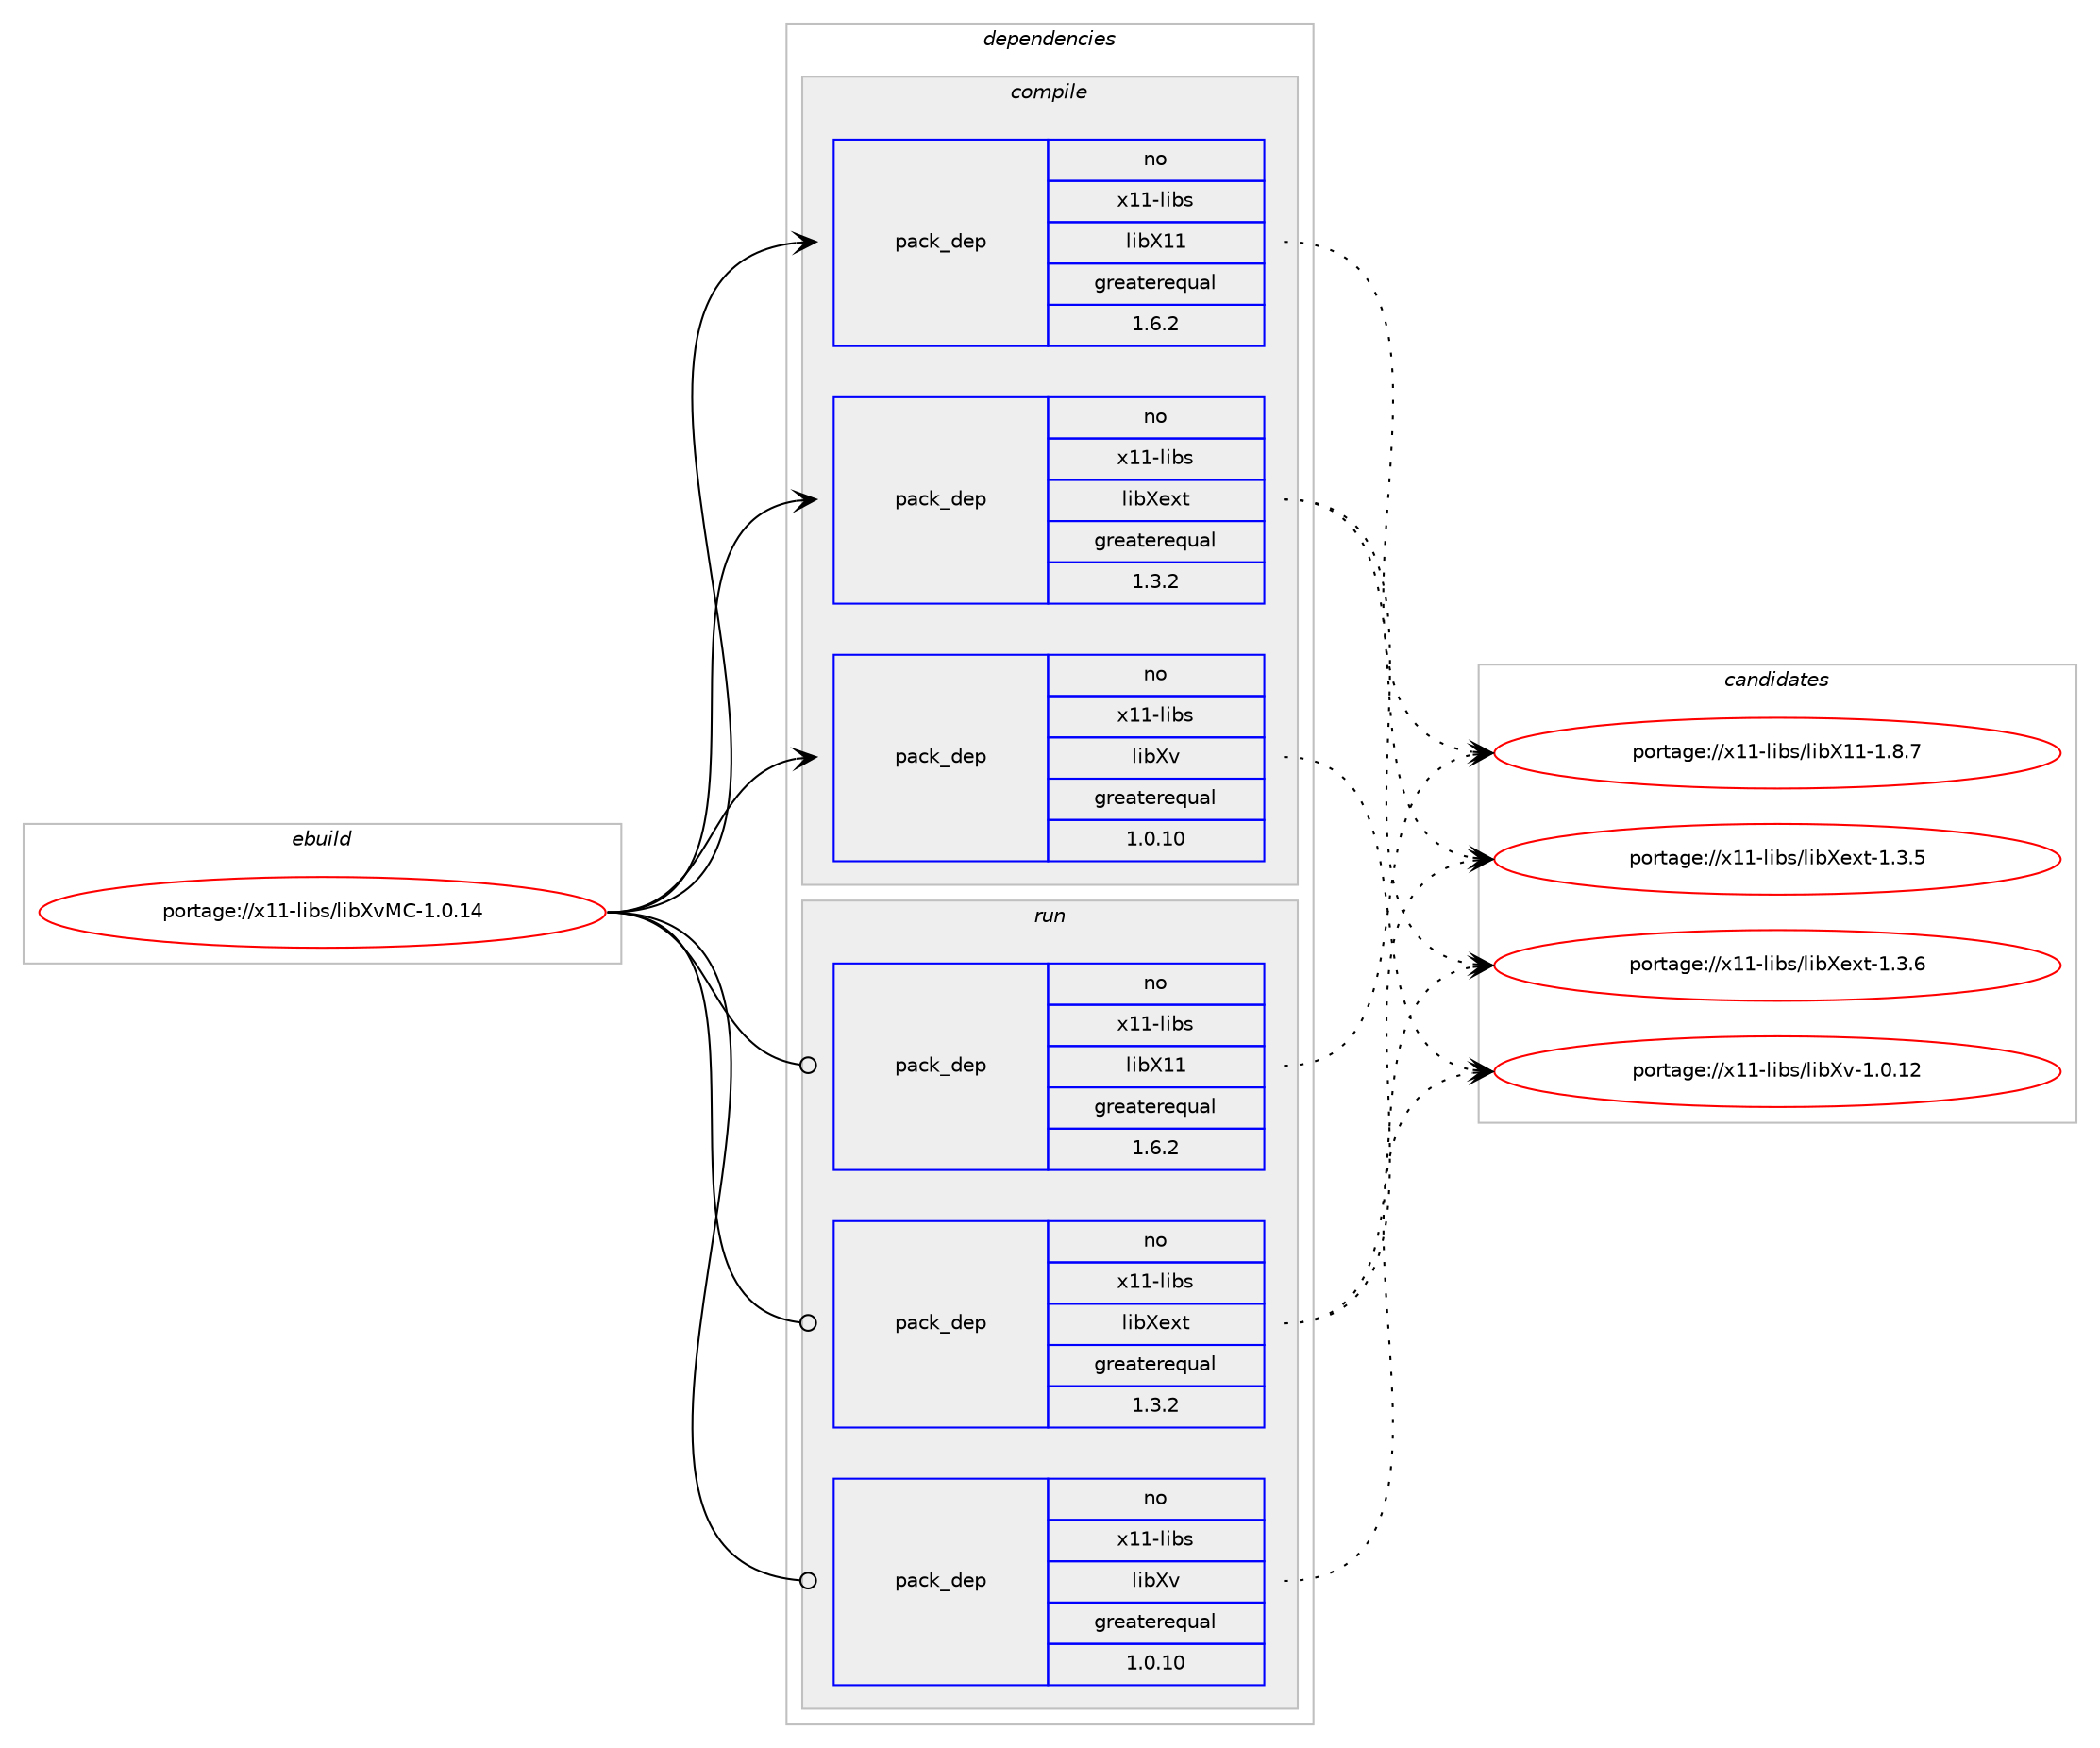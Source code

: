 digraph prolog {

# *************
# Graph options
# *************

newrank=true;
concentrate=true;
compound=true;
graph [rankdir=LR,fontname=Helvetica,fontsize=10,ranksep=1.5];#, ranksep=2.5, nodesep=0.2];
edge  [arrowhead=vee];
node  [fontname=Helvetica,fontsize=10];

# **********
# The ebuild
# **********

subgraph cluster_leftcol {
color=gray;
rank=same;
label=<<i>ebuild</i>>;
id [label="portage://x11-libs/libXvMC-1.0.14", color=red, width=4, href="../x11-libs/libXvMC-1.0.14.svg"];
}

# ****************
# The dependencies
# ****************

subgraph cluster_midcol {
color=gray;
label=<<i>dependencies</i>>;
subgraph cluster_compile {
fillcolor="#eeeeee";
style=filled;
label=<<i>compile</i>>;
# *** BEGIN UNKNOWN DEPENDENCY TYPE (TODO) ***
# id -> package_dependency(portage://x11-libs/libXvMC-1.0.14,install,no,x11-base,xorg-proto,none,[,,],[],[])
# *** END UNKNOWN DEPENDENCY TYPE (TODO) ***

subgraph pack9323 {
dependency27868 [label=<<TABLE BORDER="0" CELLBORDER="1" CELLSPACING="0" CELLPADDING="4" WIDTH="220"><TR><TD ROWSPAN="6" CELLPADDING="30">pack_dep</TD></TR><TR><TD WIDTH="110">no</TD></TR><TR><TD>x11-libs</TD></TR><TR><TD>libX11</TD></TR><TR><TD>greaterequal</TD></TR><TR><TD>1.6.2</TD></TR></TABLE>>, shape=none, color=blue];
}
id:e -> dependency27868:w [weight=20,style="solid",arrowhead="vee"];
subgraph pack9324 {
dependency27869 [label=<<TABLE BORDER="0" CELLBORDER="1" CELLSPACING="0" CELLPADDING="4" WIDTH="220"><TR><TD ROWSPAN="6" CELLPADDING="30">pack_dep</TD></TR><TR><TD WIDTH="110">no</TD></TR><TR><TD>x11-libs</TD></TR><TR><TD>libXext</TD></TR><TR><TD>greaterequal</TD></TR><TR><TD>1.3.2</TD></TR></TABLE>>, shape=none, color=blue];
}
id:e -> dependency27869:w [weight=20,style="solid",arrowhead="vee"];
subgraph pack9325 {
dependency27870 [label=<<TABLE BORDER="0" CELLBORDER="1" CELLSPACING="0" CELLPADDING="4" WIDTH="220"><TR><TD ROWSPAN="6" CELLPADDING="30">pack_dep</TD></TR><TR><TD WIDTH="110">no</TD></TR><TR><TD>x11-libs</TD></TR><TR><TD>libXv</TD></TR><TR><TD>greaterequal</TD></TR><TR><TD>1.0.10</TD></TR></TABLE>>, shape=none, color=blue];
}
id:e -> dependency27870:w [weight=20,style="solid",arrowhead="vee"];
}
subgraph cluster_compileandrun {
fillcolor="#eeeeee";
style=filled;
label=<<i>compile and run</i>>;
}
subgraph cluster_run {
fillcolor="#eeeeee";
style=filled;
label=<<i>run</i>>;
subgraph pack9326 {
dependency27871 [label=<<TABLE BORDER="0" CELLBORDER="1" CELLSPACING="0" CELLPADDING="4" WIDTH="220"><TR><TD ROWSPAN="6" CELLPADDING="30">pack_dep</TD></TR><TR><TD WIDTH="110">no</TD></TR><TR><TD>x11-libs</TD></TR><TR><TD>libX11</TD></TR><TR><TD>greaterequal</TD></TR><TR><TD>1.6.2</TD></TR></TABLE>>, shape=none, color=blue];
}
id:e -> dependency27871:w [weight=20,style="solid",arrowhead="odot"];
subgraph pack9327 {
dependency27872 [label=<<TABLE BORDER="0" CELLBORDER="1" CELLSPACING="0" CELLPADDING="4" WIDTH="220"><TR><TD ROWSPAN="6" CELLPADDING="30">pack_dep</TD></TR><TR><TD WIDTH="110">no</TD></TR><TR><TD>x11-libs</TD></TR><TR><TD>libXext</TD></TR><TR><TD>greaterequal</TD></TR><TR><TD>1.3.2</TD></TR></TABLE>>, shape=none, color=blue];
}
id:e -> dependency27872:w [weight=20,style="solid",arrowhead="odot"];
subgraph pack9328 {
dependency27873 [label=<<TABLE BORDER="0" CELLBORDER="1" CELLSPACING="0" CELLPADDING="4" WIDTH="220"><TR><TD ROWSPAN="6" CELLPADDING="30">pack_dep</TD></TR><TR><TD WIDTH="110">no</TD></TR><TR><TD>x11-libs</TD></TR><TR><TD>libXv</TD></TR><TR><TD>greaterequal</TD></TR><TR><TD>1.0.10</TD></TR></TABLE>>, shape=none, color=blue];
}
id:e -> dependency27873:w [weight=20,style="solid",arrowhead="odot"];
}
}

# **************
# The candidates
# **************

subgraph cluster_choices {
rank=same;
color=gray;
label=<<i>candidates</i>>;

subgraph choice9323 {
color=black;
nodesep=1;
choice120494945108105981154710810598884949454946564655 [label="portage://x11-libs/libX11-1.8.7", color=red, width=4,href="../x11-libs/libX11-1.8.7.svg"];
dependency27868:e -> choice120494945108105981154710810598884949454946564655:w [style=dotted,weight="100"];
}
subgraph choice9324 {
color=black;
nodesep=1;
choice12049494510810598115471081059888101120116454946514653 [label="portage://x11-libs/libXext-1.3.5", color=red, width=4,href="../x11-libs/libXext-1.3.5.svg"];
choice12049494510810598115471081059888101120116454946514654 [label="portage://x11-libs/libXext-1.3.6", color=red, width=4,href="../x11-libs/libXext-1.3.6.svg"];
dependency27869:e -> choice12049494510810598115471081059888101120116454946514653:w [style=dotted,weight="100"];
dependency27869:e -> choice12049494510810598115471081059888101120116454946514654:w [style=dotted,weight="100"];
}
subgraph choice9325 {
color=black;
nodesep=1;
choice1204949451081059811547108105988811845494648464950 [label="portage://x11-libs/libXv-1.0.12", color=red, width=4,href="../x11-libs/libXv-1.0.12.svg"];
dependency27870:e -> choice1204949451081059811547108105988811845494648464950:w [style=dotted,weight="100"];
}
subgraph choice9326 {
color=black;
nodesep=1;
choice120494945108105981154710810598884949454946564655 [label="portage://x11-libs/libX11-1.8.7", color=red, width=4,href="../x11-libs/libX11-1.8.7.svg"];
dependency27871:e -> choice120494945108105981154710810598884949454946564655:w [style=dotted,weight="100"];
}
subgraph choice9327 {
color=black;
nodesep=1;
choice12049494510810598115471081059888101120116454946514653 [label="portage://x11-libs/libXext-1.3.5", color=red, width=4,href="../x11-libs/libXext-1.3.5.svg"];
choice12049494510810598115471081059888101120116454946514654 [label="portage://x11-libs/libXext-1.3.6", color=red, width=4,href="../x11-libs/libXext-1.3.6.svg"];
dependency27872:e -> choice12049494510810598115471081059888101120116454946514653:w [style=dotted,weight="100"];
dependency27872:e -> choice12049494510810598115471081059888101120116454946514654:w [style=dotted,weight="100"];
}
subgraph choice9328 {
color=black;
nodesep=1;
choice1204949451081059811547108105988811845494648464950 [label="portage://x11-libs/libXv-1.0.12", color=red, width=4,href="../x11-libs/libXv-1.0.12.svg"];
dependency27873:e -> choice1204949451081059811547108105988811845494648464950:w [style=dotted,weight="100"];
}
}

}
